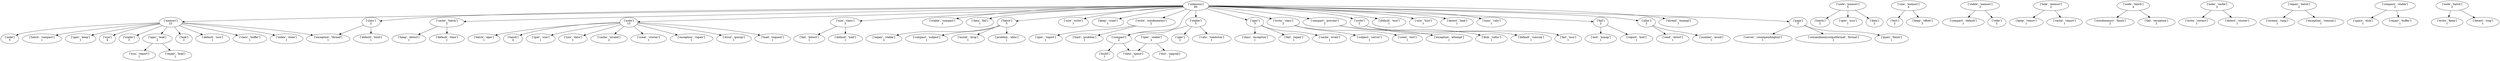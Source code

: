 strict digraph  {
	"['unknown']
80" -> "['memori']
22";
	"['unknown']
80" -> "['cache', 'batch']
2";
	"['unknown']
80" -> "['node']
13";
	"['unknown']
80" -> "['size', 'class']
2";
	"['unknown']
80" -> "['stable', 'compact']
1";
	"['unknown']
80" -> "['data', 'fail']
1";
	"['unknown']
80" -> "['batch']
5";
	"['unknown']
80" -> "['size', 'write']
1";
	"['unknown']
80" -> "['keep', 'creat']
1";
	"['unknown']
80" -> "['write', 'outofmemory']
2";
	"['unknown']
80" -> "['stable']
5";
	"['unknown']
80" -> "['oper']
3";
	"['unknown']
80" -> "['write', 'class']
2";
	"['unknown']
80" -> "['compact', 'prevent']
2";
	"['unknown']
80" -> "['class']
2";
	"['unknown']
80" -> "['write']
2";
	"['unknown']
80" -> "['default', 'test']
1";
	"['unknown']
80" -> "['size', 'hint']
1";
	"['unknown']
80" -> "['compact']
2";
	"['unknown']
80" -> "['detect', 'leak']
1";
	"['unknown']
80" -> "['time', 'valu']
1";
	"['unknown']
80" -> "['fail']
2";
	"['unknown']
80" -> "['alloc']
2";
	"['unknown']
80" -> "['thread', 'exampl']
1";
	"['unknown']
80" -> "['page']
3";
	"['memori']
22" -> "['node']
5";
	"['memori']
22" -> "['batch', 'compact']
1";
	"['memori']
22" -> "['oper', 'keep']
1";
	"['memori']
22" -> "['size']
4";
	"['memori']
22" -> "['stable']
3";
	"['memori']
22" -> "['oper', 'leak']
2";
	"['memori']
22" -> "['exception', 'thread']
1";
	"['memori']
22" -> "['leak']
2";
	"['memori']
22" -> "['default', 'issu']
1";
	"['memori']
22" -> "['class', 'buffer']
1";
	"['memori']
22" -> "['index', 'state']
1";
	"['cache', 'batch']
2" -> "['keep', 'detect']
1";
	"['cache', 'batch']
2" -> "['default', 'time']
1";
	"['node']
13" -> "['batch', 'oper']
1";
	"['node']
13" -> "['batch']
4";
	"['node']
13" -> "['oper', 'size']
1";
	"['node']
13" -> "['size', 'data']
1";
	"['node']
13" -> "['cache', 'invalid']
2";
	"['node']
13" -> "['creat', 'cluster']
1";
	"['node']
13" -> "['exception', 'repair']
1";
	"['node']
13" -> "['error', 'gossip']
1";
	"['node']
13" -> "['load', 'request']
1";
	"['size', 'class']
2" -> "['fail', 'detect']
1";
	"['size', 'class']
2" -> "['default', 'load']
1";
	"['batch']
5" -> "['repair', 'stable']
2";
	"['batch']
5" -> "['compact', 'subject']
1";
	"['batch']
5" -> "['mutat', 'drop']
1";
	"['batch']
5" -> "['problem', 'alloc']
1";
	"['write', 'outofmemory']
2" -> "['oper', 'report']
1";
	"['write', 'outofmemory']
2" -> "['limit', 'problem']
1";
	"['stable']
5" -> "['compact']
2";
	"['stable']
5" -> "['oper']
2";
	"['stable']
5" -> "['valu', 'tombston']
1";
	"['oper']
3" -> "['class', 'exception']
1";
	"['oper']
3" -> "['fail', 'repair']
1";
	"['oper']
3" -> "['cache', 'evalu']
1";
	"['write', 'class']
2" -> "['subject', 'server']
1";
	"['write', 'class']
2" -> "['creat', 'test']
1";
	"['compact', 'prevent']
2" -> "['exception', 'attempt']
1";
	"['compact', 'prevent']
2" -> "['disk', 'reduc']
1";
	"['class']
2" -> "['exception', 'thread']
1";
	"['class']
2" -> "['default', 'limit']
1";
	"['write']
2" -> "['default', 'consum']
1";
	"['write']
2" -> "['fail', 'issu']
1";
	"['compact']
2" -> "['build']
1";
	"['compact']
2" -> "['data', 'space']
1";
	"['fail']
2" -> "['exit', 'mmap']
1";
	"['fail']
2" -> "['report', 'hint']
1";
	"['alloc']
2" -> "['read', 'direct']
1";
	"['alloc']
2" -> "['number', 'avoid']
1";
	"['page']
3" -> "['server', 'countpendinghint']
1";
	"['page']
3" -> "['columnfamilyoutputformat', 'format']
1";
	"['page']
3" -> "['queri', 'finish']
1";
	"['oper', 'leak']
2" -> "['issu', 'report']
1";
	"['oper', 'leak']
2" -> "['repair', 'lead']
1";
	"['node', 'memori']
5" -> "['batch']
2";
	"['node', 'memori']
5" -> "['oper', 'issu']
1";
	"['node', 'memori']
5" -> "['data']
2";
	"['size', 'memori']
4" -> "['test']
2";
	"['size', 'memori']
4" -> "['keep', 'offset']
2";
	"['stable', 'memori']
3" -> "['compact', 'default']
1";
	"['stable', 'memori']
3" -> "['refer']
2";
	"['leak', 'memori']
2" -> "['keep', 'remov']
1";
	"['leak', 'memori']
2" -> "['cache', 'report']
1";
	"['node', 'batch']
4" -> "['outofmemory', 'finish']
2";
	"['node', 'batch']
4" -> "['fail', 'exception']
2";
	"['node', 'cache']
2" -> "['write', 'restart']
1";
	"['node', 'cache']
2" -> "['detect', 'cluster']
1";
	"['repair', 'batch']
2" -> "['stream', 'rang']
1";
	"['repair', 'batch']
2" -> "['exception', 'consum']
1";
	"['oper', 'stable']
2" -> "['data', 'space']
1";
	"['oper', 'stable']
2" -> "['test', 'upgrad']
1";
	"['compact', 'stable']
2" -> "['space', 'disk']
1";
	"['compact', 'stable']
2" -> "['repair', 'buffer']
1";
	"['node', 'batch']
2" -> "['write', 'keep']
1";
	"['node', 'batch']
2" -> "['detect', 'ring']
1";
}
